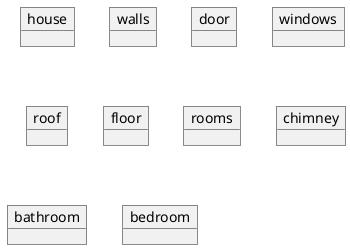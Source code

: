@startuml house

object house
object walls
object door
object windows
object roof
object floor
object rooms
object chimney

object bathroom
object bedroom


@enduml
